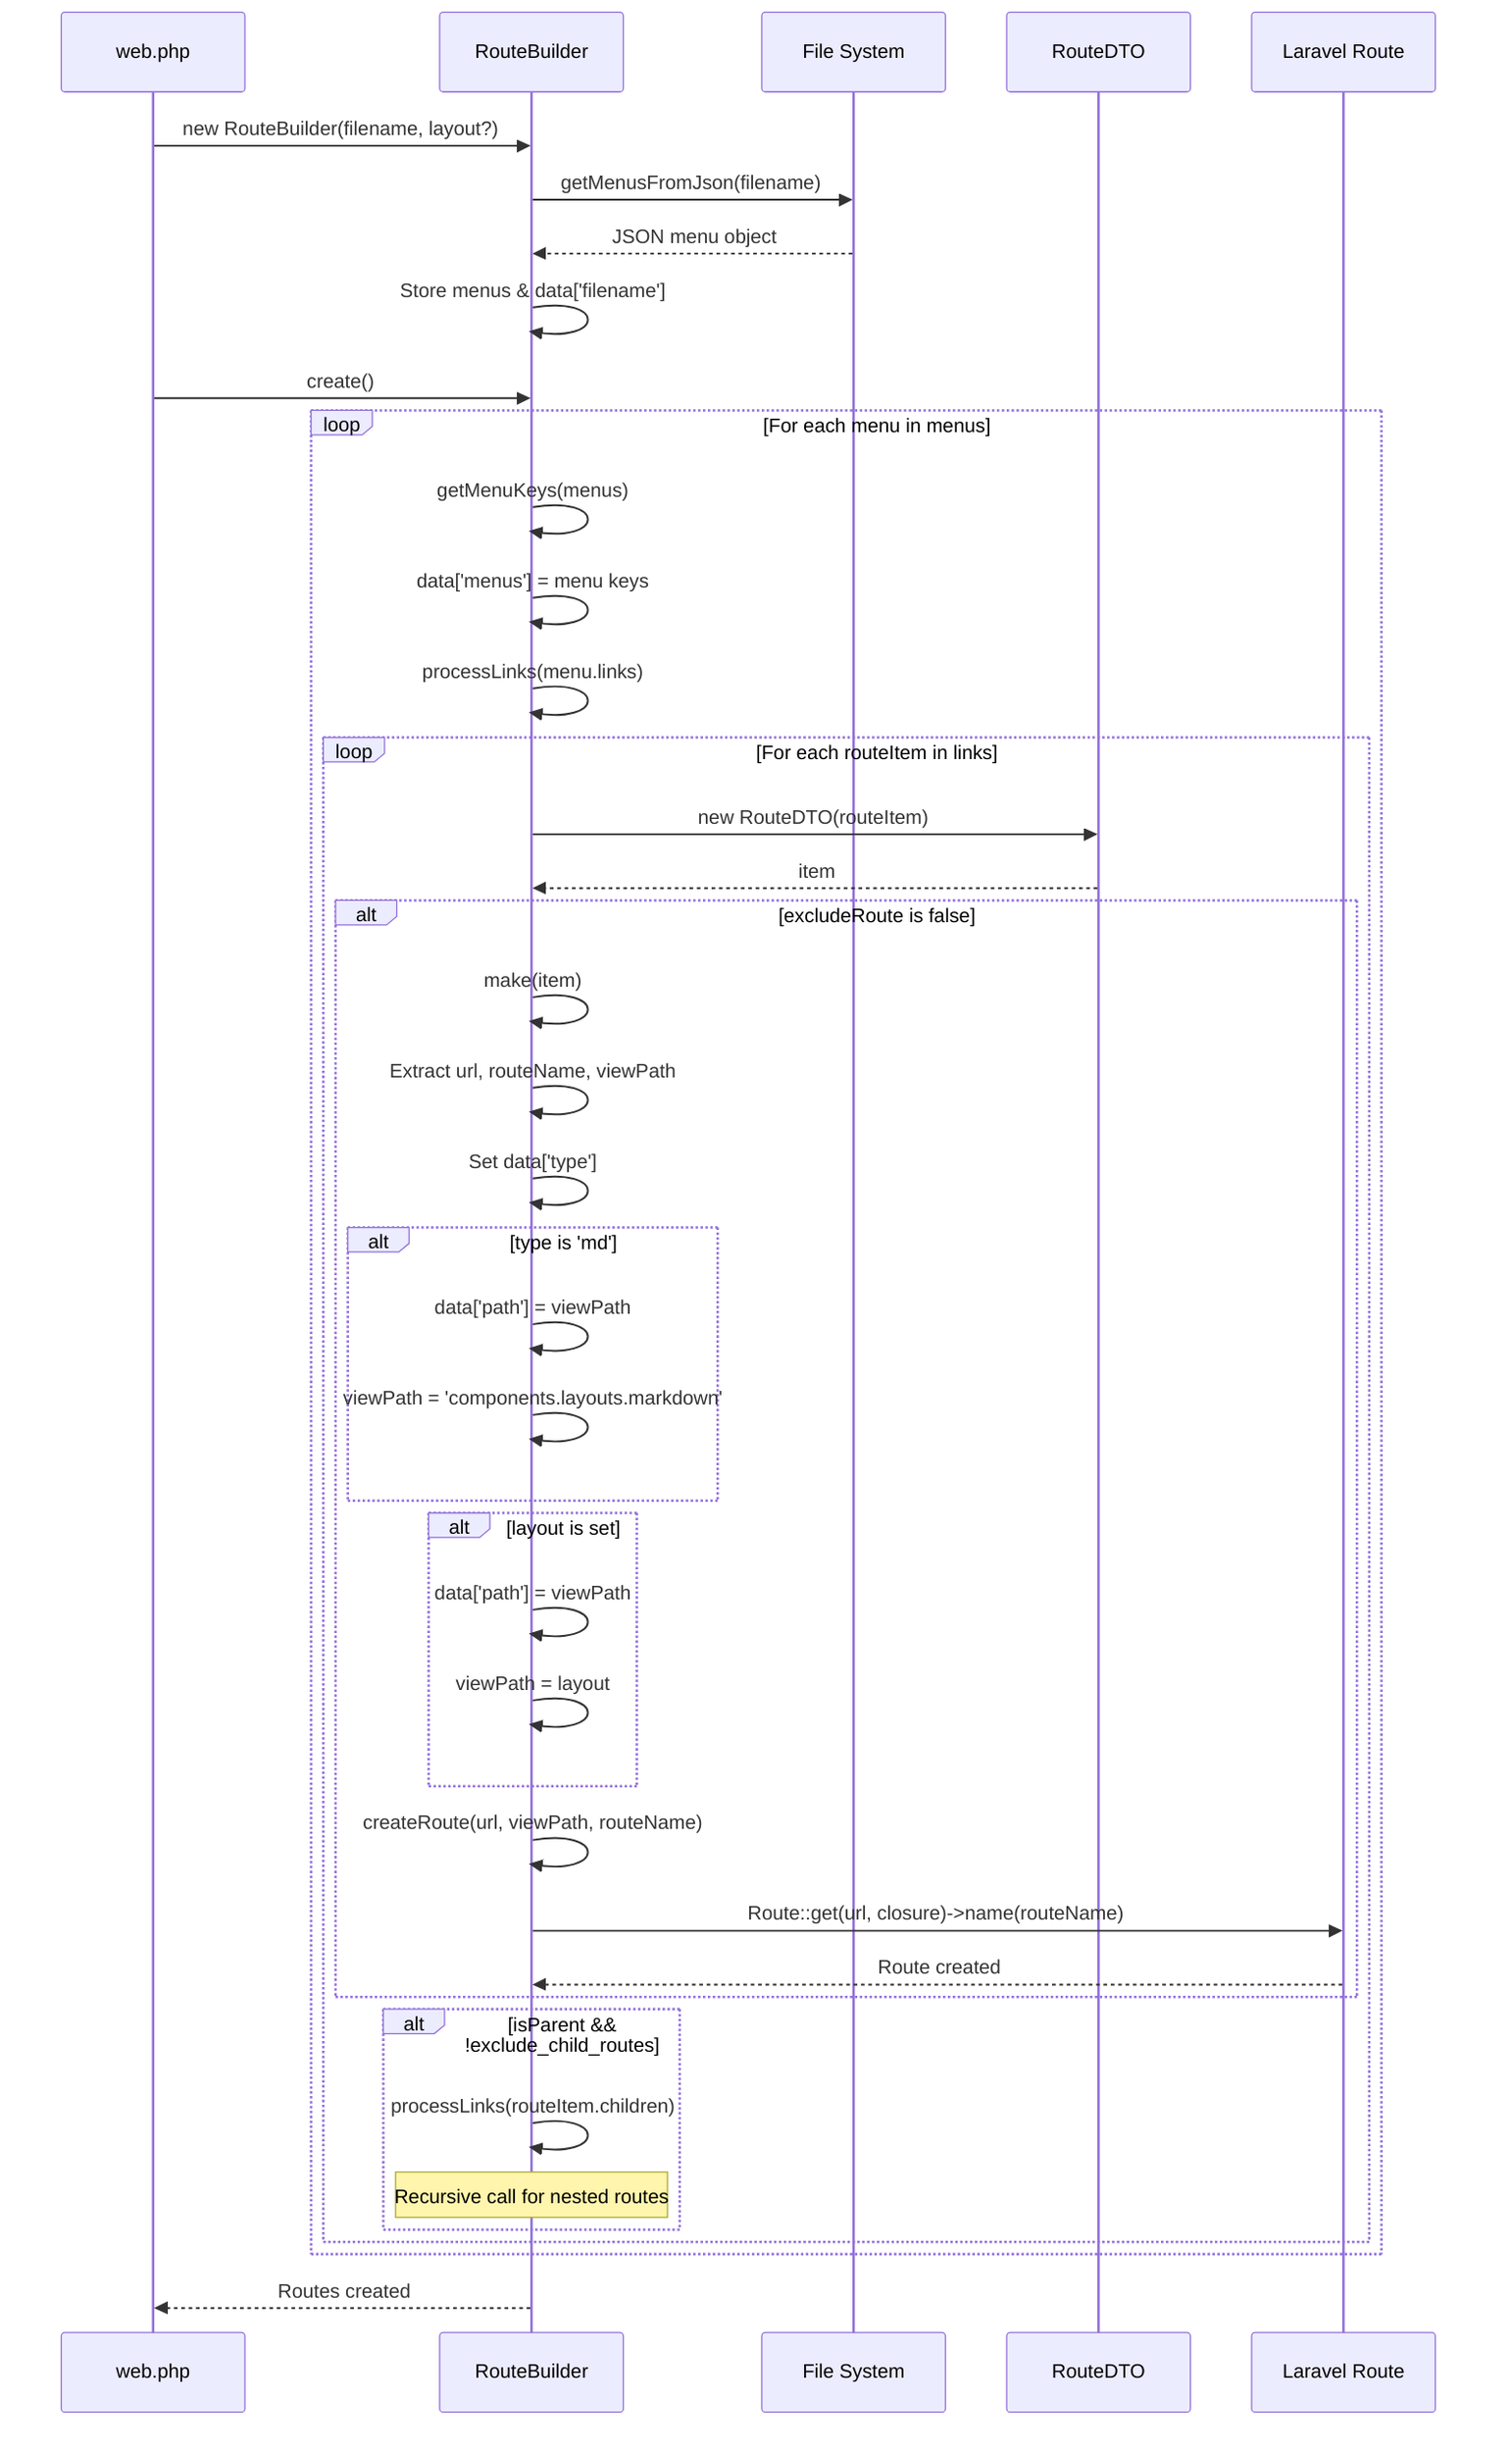 sequenceDiagram
    participant User as web.php
    participant RB as RouteBuilder
    participant FS as File System
    participant DTO as RouteDTO
    participant Route as Laravel Route

    User->>RB: new RouteBuilder(filename, layout?)
    RB->>FS: getMenusFromJson(filename)
    FS-->>RB: JSON menu object
    RB->>RB: Store menus & data['filename']
    
    User->>RB: create()
    
    loop For each menu in menus
        RB->>RB: getMenuKeys(menus)
        RB->>RB: data['menus'] = menu keys
        RB->>RB: processLinks(menu.links)
        
        loop For each routeItem in links
            RB->>DTO: new RouteDTO(routeItem)
            DTO-->>RB: item
            
            alt excludeRoute is false
                RB->>RB: make(item)
                RB->>RB: Extract url, routeName, viewPath
                RB->>RB: Set data['type']
                
                alt type is 'md'
                    RB->>RB: data['path'] = viewPath
                    RB->>RB: viewPath = 'components.layouts.markdown'
                end
                
                alt layout is set
                    RB->>RB: data['path'] = viewPath
                    RB->>RB: viewPath = layout
                end
                
                RB->>RB: createRoute(url, viewPath, routeName)
                RB->>Route: Route::get(url, closure)->name(routeName)
                Route-->>RB: Route created
            end
            
            alt isParent && !exclude_child_routes
                RB->>RB: processLinks(routeItem.children)
                Note over RB: Recursive call for nested routes
            end
        end
    end
    
    RB-->>User: Routes created